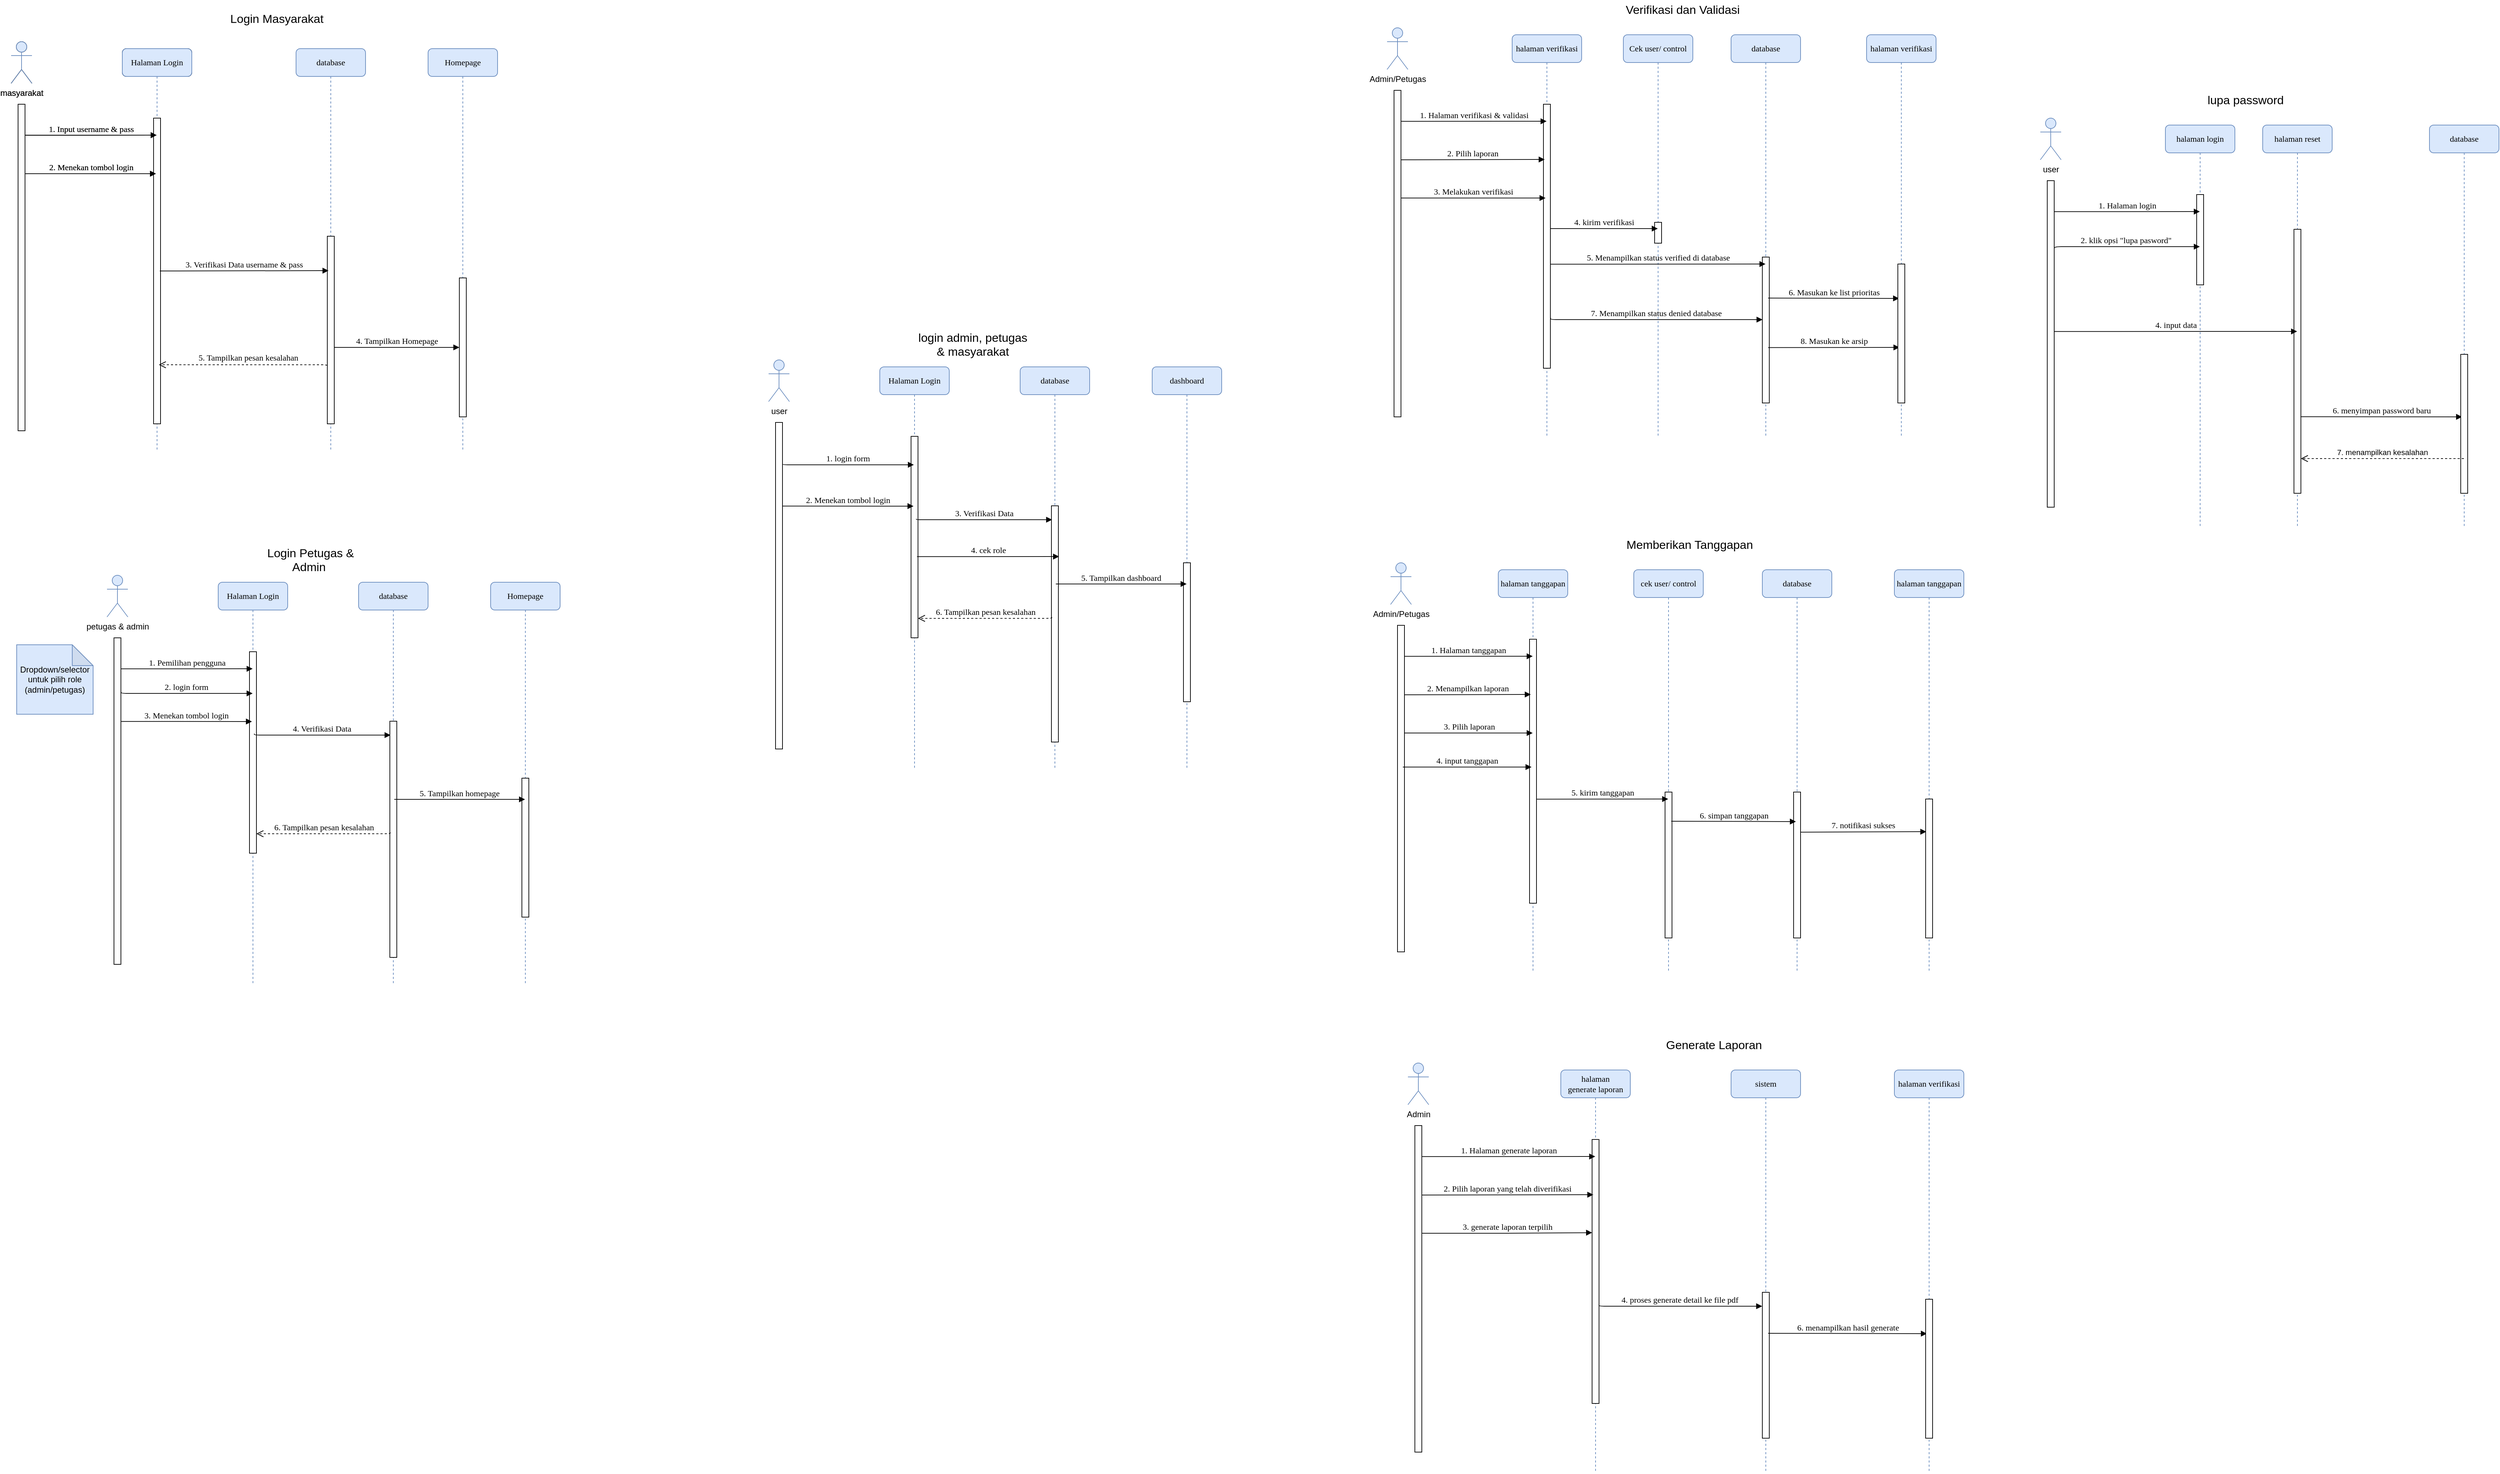 <mxfile version="26.2.14">
  <diagram name="Page-1" id="13e1069c-82ec-6db2-03f1-153e76fe0fe0">
    <mxGraphModel dx="969" dy="554" grid="1" gridSize="10" guides="1" tooltips="1" connect="1" arrows="1" fold="1" page="1" pageScale="1" pageWidth="1100" pageHeight="850" background="none" math="0" shadow="0">
      <root>
        <mxCell id="0" />
        <mxCell id="1" parent="0" />
        <mxCell id="7baba1c4bc27f4b0-8" value="Halaman Login" style="shape=umlLifeline;perimeter=lifelinePerimeter;whiteSpace=wrap;html=1;container=1;collapsible=0;recursiveResize=0;outlineConnect=0;rounded=1;shadow=0;comic=0;labelBackgroundColor=none;strokeWidth=1;fontFamily=Verdana;fontSize=12;align=center;" parent="1" vertex="1">
          <mxGeometry x="200" y="190" width="100" height="580" as="geometry" />
        </mxCell>
        <mxCell id="7baba1c4bc27f4b0-10" value="" style="html=1;points=[];perimeter=orthogonalPerimeter;rounded=0;shadow=0;comic=0;labelBackgroundColor=none;strokeWidth=1;fontFamily=Verdana;fontSize=12;align=center;" parent="7baba1c4bc27f4b0-8" vertex="1">
          <mxGeometry x="45" y="100" width="10" height="440" as="geometry" />
        </mxCell>
        <mxCell id="7baba1c4bc27f4b0-14" value="1. Input username &amp;amp; pass" style="html=1;verticalAlign=bottom;endArrow=block;labelBackgroundColor=none;fontFamily=Verdana;fontSize=12;edgeStyle=elbowEdgeStyle;elbow=vertical;exitX=1;exitY=0.095;exitDx=0;exitDy=0;exitPerimeter=0;" parent="1" source="v8SrvTkJTN9Mk07ZefnR-3" target="7baba1c4bc27f4b0-8" edge="1">
          <mxGeometry relative="1" as="geometry">
            <mxPoint x="370" y="200" as="sourcePoint" />
          </mxGeometry>
        </mxCell>
        <mxCell id="v8SrvTkJTN9Mk07ZefnR-1" value="masyarakat" style="shape=umlActor;verticalLabelPosition=bottom;verticalAlign=top;html=1;outlineConnect=0;" parent="1" vertex="1">
          <mxGeometry x="40" y="180" width="30" height="60" as="geometry" />
        </mxCell>
        <mxCell id="v8SrvTkJTN9Mk07ZefnR-3" value="" style="html=1;points=[];perimeter=orthogonalPerimeter;rounded=0;shadow=0;comic=0;labelBackgroundColor=none;strokeWidth=1;fontFamily=Verdana;fontSize=12;align=center;" parent="1" vertex="1">
          <mxGeometry x="50" y="270" width="10" height="470" as="geometry" />
        </mxCell>
        <mxCell id="v8SrvTkJTN9Mk07ZefnR-6" value="2. Menekan tombol login" style="html=1;verticalAlign=bottom;endArrow=block;labelBackgroundColor=none;fontFamily=Verdana;fontSize=12;edgeStyle=elbowEdgeStyle;elbow=vertical;exitX=1.1;exitY=0.295;exitDx=0;exitDy=0;exitPerimeter=0;" parent="1" edge="1">
          <mxGeometry relative="1" as="geometry">
            <mxPoint x="60" y="370" as="sourcePoint" />
            <mxPoint x="248.5" y="370.15" as="targetPoint" />
          </mxGeometry>
        </mxCell>
        <mxCell id="d5MMunfK_eNaK3rZYrZa-3" value="Homepage" style="shape=umlLifeline;perimeter=lifelinePerimeter;whiteSpace=wrap;html=1;container=1;collapsible=0;recursiveResize=0;outlineConnect=0;rounded=1;shadow=0;comic=0;labelBackgroundColor=none;strokeWidth=1;fontFamily=Verdana;fontSize=12;align=center;fillColor=#dae8fc;strokeColor=#6c8ebf;" parent="1" vertex="1">
          <mxGeometry x="640" y="190" width="100" height="580" as="geometry" />
        </mxCell>
        <mxCell id="d5MMunfK_eNaK3rZYrZa-4" value="" style="html=1;points=[];perimeter=orthogonalPerimeter;rounded=0;shadow=0;comic=0;labelBackgroundColor=none;strokeWidth=1;fontFamily=Verdana;fontSize=12;align=center;" parent="d5MMunfK_eNaK3rZYrZa-3" vertex="1">
          <mxGeometry x="45" y="330" width="10" height="200" as="geometry" />
        </mxCell>
        <mxCell id="d5MMunfK_eNaK3rZYrZa-5" value="Halaman Login" style="shape=umlLifeline;perimeter=lifelinePerimeter;whiteSpace=wrap;html=1;container=1;collapsible=0;recursiveResize=0;outlineConnect=0;rounded=1;shadow=0;comic=0;labelBackgroundColor=none;strokeWidth=1;fontFamily=Verdana;fontSize=12;align=center;fillColor=#dae8fc;strokeColor=#6c8ebf;" parent="1" vertex="1">
          <mxGeometry x="200" y="190" width="100" height="580" as="geometry" />
        </mxCell>
        <mxCell id="d5MMunfK_eNaK3rZYrZa-6" value="" style="html=1;points=[];perimeter=orthogonalPerimeter;rounded=0;shadow=0;comic=0;labelBackgroundColor=none;strokeWidth=1;fontFamily=Verdana;fontSize=12;align=center;" parent="d5MMunfK_eNaK3rZYrZa-5" vertex="1">
          <mxGeometry x="45" y="100" width="10" height="440" as="geometry" />
        </mxCell>
        <mxCell id="d5MMunfK_eNaK3rZYrZa-7" value="5. Tampilkan pesan kesalahan" style="html=1;verticalAlign=bottom;endArrow=open;dashed=1;endSize=8;labelBackgroundColor=none;fontFamily=Verdana;fontSize=12;edgeStyle=elbowEdgeStyle;elbow=vertical;exitX=0.2;exitY=0.707;exitDx=0;exitDy=0;exitPerimeter=0;entryX=0.762;entryY=0.806;entryDx=0;entryDy=0;entryPerimeter=0;" parent="1" source="uYK8IJv2EBCYCk4ETWAg-5" target="d5MMunfK_eNaK3rZYrZa-6" edge="1">
          <mxGeometry x="-0.032" y="-1" relative="1" as="geometry">
            <mxPoint x="280" y="645" as="targetPoint" />
            <Array as="points">
              <mxPoint x="370" y="645" />
            </Array>
            <mxPoint x="490" y="581" as="sourcePoint" />
            <mxPoint as="offset" />
          </mxGeometry>
        </mxCell>
        <mxCell id="d5MMunfK_eNaK3rZYrZa-8" value="1. Input username &amp;amp; pass" style="html=1;verticalAlign=bottom;endArrow=block;labelBackgroundColor=none;fontFamily=Verdana;fontSize=12;edgeStyle=elbowEdgeStyle;elbow=vertical;exitX=1;exitY=0.095;exitDx=0;exitDy=0;exitPerimeter=0;" parent="1" source="d5MMunfK_eNaK3rZYrZa-10" target="d5MMunfK_eNaK3rZYrZa-5" edge="1">
          <mxGeometry relative="1" as="geometry">
            <mxPoint x="370" y="200" as="sourcePoint" />
          </mxGeometry>
        </mxCell>
        <mxCell id="d5MMunfK_eNaK3rZYrZa-9" value="masyarakat" style="shape=umlActor;verticalLabelPosition=bottom;verticalAlign=top;html=1;outlineConnect=0;fillColor=#dae8fc;strokeColor=#6c8ebf;" parent="1" vertex="1">
          <mxGeometry x="40" y="180" width="30" height="60" as="geometry" />
        </mxCell>
        <mxCell id="d5MMunfK_eNaK3rZYrZa-10" value="" style="html=1;points=[];perimeter=orthogonalPerimeter;rounded=0;shadow=0;comic=0;labelBackgroundColor=none;strokeWidth=1;fontFamily=Verdana;fontSize=12;align=center;" parent="1" vertex="1">
          <mxGeometry x="50" y="270" width="10" height="470" as="geometry" />
        </mxCell>
        <mxCell id="d5MMunfK_eNaK3rZYrZa-11" value="2. Menekan tombol login" style="html=1;verticalAlign=bottom;endArrow=block;labelBackgroundColor=none;fontFamily=Verdana;fontSize=12;edgeStyle=elbowEdgeStyle;elbow=vertical;exitX=1.1;exitY=0.295;exitDx=0;exitDy=0;exitPerimeter=0;" parent="1" edge="1">
          <mxGeometry relative="1" as="geometry">
            <mxPoint x="60" y="370" as="sourcePoint" />
            <mxPoint x="248.5" y="370.15" as="targetPoint" />
          </mxGeometry>
        </mxCell>
        <mxCell id="d5MMunfK_eNaK3rZYrZa-13" value="4. Tampilkan Homepage" style="html=1;verticalAlign=bottom;endArrow=block;labelBackgroundColor=none;fontFamily=Verdana;fontSize=12;edgeStyle=elbowEdgeStyle;elbow=vertical;" parent="1" source="uYK8IJv2EBCYCk4ETWAg-5" target="d5MMunfK_eNaK3rZYrZa-4" edge="1">
          <mxGeometry relative="1" as="geometry">
            <mxPoint x="510" y="530" as="sourcePoint" />
            <mxPoint x="729.5" y="530" as="targetPoint" />
            <Array as="points" />
          </mxGeometry>
        </mxCell>
        <mxCell id="d5MMunfK_eNaK3rZYrZa-16" value="Homepage" style="shape=umlLifeline;perimeter=lifelinePerimeter;whiteSpace=wrap;html=1;container=1;collapsible=0;recursiveResize=0;outlineConnect=0;rounded=1;shadow=0;comic=0;labelBackgroundColor=none;strokeWidth=1;fontFamily=Verdana;fontSize=12;align=center;fillColor=#dae8fc;strokeColor=#6c8ebf;" parent="1" vertex="1">
          <mxGeometry x="730" y="958" width="100" height="580" as="geometry" />
        </mxCell>
        <mxCell id="d5MMunfK_eNaK3rZYrZa-17" value="" style="html=1;points=[];perimeter=orthogonalPerimeter;rounded=0;shadow=0;comic=0;labelBackgroundColor=none;strokeWidth=1;fontFamily=Verdana;fontSize=12;align=center;" parent="d5MMunfK_eNaK3rZYrZa-16" vertex="1">
          <mxGeometry x="45" y="282" width="10" height="200" as="geometry" />
        </mxCell>
        <mxCell id="d5MMunfK_eNaK3rZYrZa-18" value="Halaman Login" style="shape=umlLifeline;perimeter=lifelinePerimeter;whiteSpace=wrap;html=1;container=1;collapsible=0;recursiveResize=0;outlineConnect=0;rounded=1;shadow=0;comic=0;labelBackgroundColor=none;strokeWidth=1;fontFamily=Verdana;fontSize=12;align=center;fillColor=#dae8fc;strokeColor=#6c8ebf;" parent="1" vertex="1">
          <mxGeometry x="338" y="958" width="100" height="580" as="geometry" />
        </mxCell>
        <mxCell id="d5MMunfK_eNaK3rZYrZa-19" value="" style="html=1;points=[];perimeter=orthogonalPerimeter;rounded=0;shadow=0;comic=0;labelBackgroundColor=none;strokeWidth=1;fontFamily=Verdana;fontSize=12;align=center;" parent="d5MMunfK_eNaK3rZYrZa-18" vertex="1">
          <mxGeometry x="45" y="100" width="10" height="290" as="geometry" />
        </mxCell>
        <mxCell id="d5MMunfK_eNaK3rZYrZa-21" value="1. Pemilihan pengguna" style="html=1;verticalAlign=bottom;endArrow=block;labelBackgroundColor=none;fontFamily=Verdana;fontSize=12;edgeStyle=elbowEdgeStyle;elbow=vertical;exitX=1;exitY=0.095;exitDx=0;exitDy=0;exitPerimeter=0;" parent="1" source="d5MMunfK_eNaK3rZYrZa-23" target="d5MMunfK_eNaK3rZYrZa-18" edge="1">
          <mxGeometry relative="1" as="geometry">
            <mxPoint x="508" y="968" as="sourcePoint" />
          </mxGeometry>
        </mxCell>
        <mxCell id="d5MMunfK_eNaK3rZYrZa-22" value="petugas &amp;amp; admin" style="shape=umlActor;verticalLabelPosition=bottom;verticalAlign=top;html=1;outlineConnect=0;fillColor=#dae8fc;strokeColor=#6c8ebf;" parent="1" vertex="1">
          <mxGeometry x="178" y="948" width="30" height="60" as="geometry" />
        </mxCell>
        <mxCell id="d5MMunfK_eNaK3rZYrZa-23" value="" style="html=1;points=[];perimeter=orthogonalPerimeter;rounded=0;shadow=0;comic=0;labelBackgroundColor=none;strokeWidth=1;fontFamily=Verdana;fontSize=12;align=center;" parent="1" vertex="1">
          <mxGeometry x="188" y="1038" width="10" height="470" as="geometry" />
        </mxCell>
        <mxCell id="d5MMunfK_eNaK3rZYrZa-24" value="3. Menekan tombol login" style="html=1;verticalAlign=bottom;endArrow=block;labelBackgroundColor=none;fontFamily=Verdana;fontSize=12;edgeStyle=elbowEdgeStyle;elbow=vertical;exitX=1.1;exitY=0.295;exitDx=0;exitDy=0;exitPerimeter=0;" parent="1" edge="1">
          <mxGeometry relative="1" as="geometry">
            <mxPoint x="198" y="1158.36" as="sourcePoint" />
            <mxPoint x="386.5" y="1158.51" as="targetPoint" />
          </mxGeometry>
        </mxCell>
        <mxCell id="d5MMunfK_eNaK3rZYrZa-25" value="4. Verifikasi Data" style="html=1;verticalAlign=bottom;endArrow=block;labelBackgroundColor=none;fontFamily=Verdana;fontSize=12;edgeStyle=elbowEdgeStyle;elbow=vertical;exitX=0.7;exitY=0.407;exitDx=0;exitDy=0;exitPerimeter=0;entryX=0.46;entryY=0.379;entryDx=0;entryDy=0;entryPerimeter=0;" parent="1" source="d5MMunfK_eNaK3rZYrZa-19" target="uYK8IJv2EBCYCk4ETWAg-1" edge="1">
          <mxGeometry relative="1" as="geometry">
            <mxPoint x="408" y="1178" as="sourcePoint" />
            <mxPoint x="790" y="1178" as="targetPoint" />
            <Array as="points">
              <mxPoint x="388" y="1178" />
            </Array>
          </mxGeometry>
        </mxCell>
        <mxCell id="d5MMunfK_eNaK3rZYrZa-42" value="&lt;span style=&quot;font-size: 17px;&quot;&gt;Login Masyarakat&lt;/span&gt;" style="text;html=1;align=center;verticalAlign=middle;resizable=0;points=[];autosize=1;strokeColor=none;fillColor=none;" parent="1" vertex="1">
          <mxGeometry x="342" y="133" width="160" height="30" as="geometry" />
        </mxCell>
        <mxCell id="d5MMunfK_eNaK3rZYrZa-43" value="&lt;div style=&quot;&quot;&gt;&lt;span style=&quot;background-color: transparent; color: light-dark(rgb(0, 0, 0), rgb(255, 255, 255)); font-size: 17px; text-wrap-mode: nowrap;&quot;&gt;Login Petugas &amp;amp; Admin&amp;nbsp;&lt;/span&gt;&lt;/div&gt;" style="text;whiteSpace=wrap;html=1;align=center;" parent="1" vertex="1">
          <mxGeometry x="386" y="900" width="170" height="40" as="geometry" />
        </mxCell>
        <mxCell id="uYK8IJv2EBCYCk4ETWAg-1" value="database" style="shape=umlLifeline;perimeter=lifelinePerimeter;whiteSpace=wrap;html=1;container=1;collapsible=0;recursiveResize=0;outlineConnect=0;rounded=1;shadow=0;comic=0;labelBackgroundColor=none;strokeWidth=1;fontFamily=Verdana;fontSize=12;align=center;fillColor=#dae8fc;strokeColor=#6c8ebf;" parent="1" vertex="1">
          <mxGeometry x="540" y="958" width="100" height="580" as="geometry" />
        </mxCell>
        <mxCell id="uYK8IJv2EBCYCk4ETWAg-2" value="" style="html=1;points=[];perimeter=orthogonalPerimeter;rounded=0;shadow=0;comic=0;labelBackgroundColor=none;strokeWidth=1;fontFamily=Verdana;fontSize=12;align=center;" parent="uYK8IJv2EBCYCk4ETWAg-1" vertex="1">
          <mxGeometry x="45" y="200" width="10" height="340" as="geometry" />
        </mxCell>
        <mxCell id="uYK8IJv2EBCYCk4ETWAg-4" value="database" style="shape=umlLifeline;perimeter=lifelinePerimeter;whiteSpace=wrap;html=1;container=1;collapsible=0;recursiveResize=0;outlineConnect=0;rounded=1;shadow=0;comic=0;labelBackgroundColor=none;strokeWidth=1;fontFamily=Verdana;fontSize=12;align=center;fillColor=#dae8fc;strokeColor=#6c8ebf;" parent="1" vertex="1">
          <mxGeometry x="450" y="190" width="100" height="580" as="geometry" />
        </mxCell>
        <mxCell id="uYK8IJv2EBCYCk4ETWAg-5" value="" style="html=1;points=[];perimeter=orthogonalPerimeter;rounded=0;shadow=0;comic=0;labelBackgroundColor=none;strokeWidth=1;fontFamily=Verdana;fontSize=12;align=center;" parent="uYK8IJv2EBCYCk4ETWAg-4" vertex="1">
          <mxGeometry x="45" y="270" width="10" height="270" as="geometry" />
        </mxCell>
        <mxCell id="uYK8IJv2EBCYCk4ETWAg-31" value="Dropdown/selector&lt;div&gt;untuk pilih role (admin/petugas)&lt;/div&gt;" style="shape=note;whiteSpace=wrap;html=1;backgroundOutline=1;darkOpacity=0.05;fillColor=#dae8fc;strokeColor=#6c8ebf;" parent="1" vertex="1">
          <mxGeometry x="48" y="1048" width="110" height="100" as="geometry" />
        </mxCell>
        <mxCell id="uYK8IJv2EBCYCk4ETWAg-32" value="2. login form" style="html=1;verticalAlign=bottom;endArrow=block;labelBackgroundColor=none;fontFamily=Verdana;fontSize=12;edgeStyle=elbowEdgeStyle;elbow=vertical;exitX=1.045;exitY=0.166;exitDx=0;exitDy=0;exitPerimeter=0;" parent="1" source="d5MMunfK_eNaK3rZYrZa-23" target="d5MMunfK_eNaK3rZYrZa-18" edge="1">
          <mxGeometry relative="1" as="geometry">
            <mxPoint x="228" y="1118" as="sourcePoint" />
            <mxPoint x="348" y="1119" as="targetPoint" />
            <Array as="points">
              <mxPoint x="228" y="1118" />
            </Array>
          </mxGeometry>
        </mxCell>
        <mxCell id="d5MMunfK_eNaK3rZYrZa-20" value="6. Tampilkan pesan kesalahan" style="html=1;verticalAlign=bottom;endArrow=open;dashed=1;endSize=8;labelBackgroundColor=none;fontFamily=Verdana;fontSize=12;edgeStyle=elbowEdgeStyle;elbow=vertical;exitX=0.048;exitY=0.471;exitDx=0;exitDy=0;exitPerimeter=0;" parent="1" source="uYK8IJv2EBCYCk4ETWAg-2" target="d5MMunfK_eNaK3rZYrZa-19" edge="1">
          <mxGeometry relative="1" as="geometry">
            <mxPoint x="410" y="1314" as="targetPoint" />
            <Array as="points">
              <mxPoint x="590" y="1320" />
            </Array>
            <mxPoint x="580" y="1310" as="sourcePoint" />
          </mxGeometry>
        </mxCell>
        <mxCell id="v8SrvTkJTN9Mk07ZefnR-7" value="3. Verifikasi Data username &amp;amp; pass" style="html=1;verticalAlign=bottom;endArrow=block;labelBackgroundColor=none;fontFamily=Verdana;fontSize=12;edgeStyle=elbowEdgeStyle;elbow=vertical;exitX=0.9;exitY=0.5;exitDx=0;exitDy=0;exitPerimeter=0;entryX=0.17;entryY=0.183;entryDx=0;entryDy=0;entryPerimeter=0;" parent="1" source="d5MMunfK_eNaK3rZYrZa-6" target="uYK8IJv2EBCYCk4ETWAg-5" edge="1">
          <mxGeometry relative="1" as="geometry">
            <mxPoint x="280" y="512" as="sourcePoint" />
            <mxPoint x="543" y="510" as="targetPoint" />
          </mxGeometry>
        </mxCell>
        <mxCell id="d5MMunfK_eNaK3rZYrZa-26" value="5. Tampilkan homepage" style="html=1;verticalAlign=bottom;endArrow=block;labelBackgroundColor=none;fontFamily=Verdana;fontSize=12;edgeStyle=elbowEdgeStyle;elbow=vertical;exitX=0.633;exitY=0.331;exitDx=0;exitDy=0;exitPerimeter=0;" parent="1" source="uYK8IJv2EBCYCk4ETWAg-2" target="d5MMunfK_eNaK3rZYrZa-16" edge="1">
          <mxGeometry relative="1" as="geometry">
            <mxPoint x="684" y="1278" as="sourcePoint" />
            <mxPoint x="990.23" y="1274.95" as="targetPoint" />
            <Array as="points" />
          </mxGeometry>
        </mxCell>
        <mxCell id="YEXKnEMWREzMl93QBtFq-1" value="dashboard" style="shape=umlLifeline;perimeter=lifelinePerimeter;whiteSpace=wrap;html=1;container=1;collapsible=0;recursiveResize=0;outlineConnect=0;rounded=1;shadow=0;comic=0;labelBackgroundColor=none;strokeWidth=1;fontFamily=Verdana;fontSize=12;align=center;fillColor=#dae8fc;strokeColor=#6c8ebf;" parent="1" vertex="1">
          <mxGeometry x="1682" y="648" width="100" height="580" as="geometry" />
        </mxCell>
        <mxCell id="YEXKnEMWREzMl93QBtFq-2" value="" style="html=1;points=[];perimeter=orthogonalPerimeter;rounded=0;shadow=0;comic=0;labelBackgroundColor=none;strokeWidth=1;fontFamily=Verdana;fontSize=12;align=center;" parent="YEXKnEMWREzMl93QBtFq-1" vertex="1">
          <mxGeometry x="45" y="282" width="10" height="200" as="geometry" />
        </mxCell>
        <mxCell id="YEXKnEMWREzMl93QBtFq-3" value="Halaman Login" style="shape=umlLifeline;perimeter=lifelinePerimeter;whiteSpace=wrap;html=1;container=1;collapsible=0;recursiveResize=0;outlineConnect=0;rounded=1;shadow=0;comic=0;labelBackgroundColor=none;strokeWidth=1;fontFamily=Verdana;fontSize=12;align=center;fillColor=#dae8fc;strokeColor=#6c8ebf;" parent="1" vertex="1">
          <mxGeometry x="1290" y="648" width="100" height="580" as="geometry" />
        </mxCell>
        <mxCell id="YEXKnEMWREzMl93QBtFq-4" value="" style="html=1;points=[];perimeter=orthogonalPerimeter;rounded=0;shadow=0;comic=0;labelBackgroundColor=none;strokeWidth=1;fontFamily=Verdana;fontSize=12;align=center;" parent="YEXKnEMWREzMl93QBtFq-3" vertex="1">
          <mxGeometry x="45" y="100" width="10" height="290" as="geometry" />
        </mxCell>
        <mxCell id="YEXKnEMWREzMl93QBtFq-6" value="user" style="shape=umlActor;verticalLabelPosition=bottom;verticalAlign=top;html=1;outlineConnect=0;fillColor=#dae8fc;strokeColor=#6c8ebf;" parent="1" vertex="1">
          <mxGeometry x="1130" y="638" width="30" height="60" as="geometry" />
        </mxCell>
        <mxCell id="YEXKnEMWREzMl93QBtFq-7" value="" style="html=1;points=[];perimeter=orthogonalPerimeter;rounded=0;shadow=0;comic=0;labelBackgroundColor=none;strokeWidth=1;fontFamily=Verdana;fontSize=12;align=center;" parent="1" vertex="1">
          <mxGeometry x="1140" y="728" width="10" height="470" as="geometry" />
        </mxCell>
        <mxCell id="YEXKnEMWREzMl93QBtFq-8" value="2. Menekan tombol login" style="html=1;verticalAlign=bottom;endArrow=block;labelBackgroundColor=none;fontFamily=Verdana;fontSize=12;edgeStyle=elbowEdgeStyle;elbow=vertical;exitX=1.1;exitY=0.295;exitDx=0;exitDy=0;exitPerimeter=0;" parent="1" edge="1">
          <mxGeometry relative="1" as="geometry">
            <mxPoint x="1150" y="848.36" as="sourcePoint" />
            <mxPoint x="1338.5" y="848.51" as="targetPoint" />
          </mxGeometry>
        </mxCell>
        <mxCell id="YEXKnEMWREzMl93QBtFq-9" value="3. Verifikasi Data" style="html=1;verticalAlign=bottom;endArrow=block;labelBackgroundColor=none;fontFamily=Verdana;fontSize=12;edgeStyle=elbowEdgeStyle;elbow=vertical;entryX=0.46;entryY=0.379;entryDx=0;entryDy=0;entryPerimeter=0;exitX=0.758;exitY=0.41;exitDx=0;exitDy=0;exitPerimeter=0;" parent="1" source="YEXKnEMWREzMl93QBtFq-4" target="YEXKnEMWREzMl93QBtFq-11" edge="1">
          <mxGeometry relative="1" as="geometry">
            <mxPoint x="1350" y="866" as="sourcePoint" />
            <mxPoint x="1742" y="868" as="targetPoint" />
            <Array as="points">
              <mxPoint x="1340" y="868" />
            </Array>
          </mxGeometry>
        </mxCell>
        <mxCell id="YEXKnEMWREzMl93QBtFq-10" value="&lt;div style=&quot;&quot;&gt;&lt;span style=&quot;font-size: 17px; text-wrap-mode: nowrap;&quot;&gt;login admin, petugas &amp;amp; masyarakat&lt;/span&gt;&lt;/div&gt;" style="text;whiteSpace=wrap;html=1;align=center;" parent="1" vertex="1">
          <mxGeometry x="1338" y="590" width="172" height="40" as="geometry" />
        </mxCell>
        <mxCell id="YEXKnEMWREzMl93QBtFq-11" value="database" style="shape=umlLifeline;perimeter=lifelinePerimeter;whiteSpace=wrap;html=1;container=1;collapsible=0;recursiveResize=0;outlineConnect=0;rounded=1;shadow=0;comic=0;labelBackgroundColor=none;strokeWidth=1;fontFamily=Verdana;fontSize=12;align=center;fillColor=#dae8fc;strokeColor=#6c8ebf;" parent="1" vertex="1">
          <mxGeometry x="1492" y="648" width="100" height="580" as="geometry" />
        </mxCell>
        <mxCell id="YEXKnEMWREzMl93QBtFq-12" value="" style="html=1;points=[];perimeter=orthogonalPerimeter;rounded=0;shadow=0;comic=0;labelBackgroundColor=none;strokeWidth=1;fontFamily=Verdana;fontSize=12;align=center;" parent="YEXKnEMWREzMl93QBtFq-11" vertex="1">
          <mxGeometry x="45" y="200" width="10" height="340" as="geometry" />
        </mxCell>
        <mxCell id="YEXKnEMWREzMl93QBtFq-14" value="1. login form" style="html=1;verticalAlign=bottom;endArrow=block;labelBackgroundColor=none;fontFamily=Verdana;fontSize=12;edgeStyle=elbowEdgeStyle;elbow=vertical;exitX=1.045;exitY=0.166;exitDx=0;exitDy=0;exitPerimeter=0;" parent="1" edge="1">
          <mxGeometry relative="1" as="geometry">
            <mxPoint x="1150" y="787.01" as="sourcePoint" />
            <mxPoint x="1339.05" y="788.99" as="targetPoint" />
            <Array as="points">
              <mxPoint x="1179.55" y="788.99" />
            </Array>
          </mxGeometry>
        </mxCell>
        <mxCell id="YEXKnEMWREzMl93QBtFq-15" value="6. Tampilkan pesan kesalahan" style="html=1;verticalAlign=bottom;endArrow=open;dashed=1;endSize=8;labelBackgroundColor=none;fontFamily=Verdana;fontSize=12;edgeStyle=elbowEdgeStyle;elbow=vertical;exitX=0.048;exitY=0.471;exitDx=0;exitDy=0;exitPerimeter=0;" parent="1" source="YEXKnEMWREzMl93QBtFq-12" target="YEXKnEMWREzMl93QBtFq-4" edge="1">
          <mxGeometry relative="1" as="geometry">
            <mxPoint x="1362" y="1004" as="targetPoint" />
            <Array as="points">
              <mxPoint x="1542" y="1010" />
            </Array>
            <mxPoint x="1532" y="1000" as="sourcePoint" />
          </mxGeometry>
        </mxCell>
        <mxCell id="YEXKnEMWREzMl93QBtFq-16" value="5. Tampilkan dashboard" style="html=1;verticalAlign=bottom;endArrow=block;labelBackgroundColor=none;fontFamily=Verdana;fontSize=12;edgeStyle=elbowEdgeStyle;elbow=vertical;exitX=0.633;exitY=0.331;exitDx=0;exitDy=0;exitPerimeter=0;" parent="1" source="YEXKnEMWREzMl93QBtFq-12" target="YEXKnEMWREzMl93QBtFq-1" edge="1">
          <mxGeometry relative="1" as="geometry">
            <mxPoint x="1636" y="968" as="sourcePoint" />
            <mxPoint x="1942.23" y="964.95" as="targetPoint" />
            <Array as="points" />
          </mxGeometry>
        </mxCell>
        <mxCell id="YEXKnEMWREzMl93QBtFq-17" value="4. cek role" style="html=1;verticalAlign=bottom;endArrow=block;labelBackgroundColor=none;fontFamily=Verdana;fontSize=12;edgeStyle=elbowEdgeStyle;elbow=vertical;exitX=0.863;exitY=0.597;exitDx=0;exitDy=0;exitPerimeter=0;entryX=0.46;entryY=0.379;entryDx=0;entryDy=0;entryPerimeter=0;" parent="1" source="YEXKnEMWREzMl93QBtFq-4" edge="1">
          <mxGeometry relative="1" as="geometry">
            <mxPoint x="1352" y="919" as="sourcePoint" />
            <mxPoint x="1548" y="921" as="targetPoint" />
            <Array as="points">
              <mxPoint x="1350" y="921" />
            </Array>
          </mxGeometry>
        </mxCell>
        <mxCell id="YEXKnEMWREzMl93QBtFq-124" value="Cek user/ control" style="shape=umlLifeline;perimeter=lifelinePerimeter;whiteSpace=wrap;html=1;container=1;collapsible=0;recursiveResize=0;outlineConnect=0;rounded=1;shadow=0;comic=0;labelBackgroundColor=none;strokeWidth=1;fontFamily=Verdana;fontSize=12;align=center;fillColor=#dae8fc;strokeColor=#6c8ebf;" parent="1" vertex="1">
          <mxGeometry x="2360" y="170" width="100" height="580" as="geometry" />
        </mxCell>
        <mxCell id="YEXKnEMWREzMl93QBtFq-125" value="" style="html=1;points=[];perimeter=orthogonalPerimeter;rounded=0;shadow=0;comic=0;labelBackgroundColor=none;strokeWidth=1;fontFamily=Verdana;fontSize=12;align=center;" parent="YEXKnEMWREzMl93QBtFq-124" vertex="1">
          <mxGeometry x="45" y="270" width="10" height="30" as="geometry" />
        </mxCell>
        <mxCell id="YEXKnEMWREzMl93QBtFq-126" value="database" style="shape=umlLifeline;perimeter=lifelinePerimeter;whiteSpace=wrap;html=1;container=1;collapsible=0;recursiveResize=0;outlineConnect=0;rounded=1;shadow=0;comic=0;labelBackgroundColor=none;strokeWidth=1;fontFamily=Verdana;fontSize=12;align=center;fillColor=#dae8fc;strokeColor=#6c8ebf;" parent="1" vertex="1">
          <mxGeometry x="2515" y="170" width="100" height="580" as="geometry" />
        </mxCell>
        <mxCell id="YEXKnEMWREzMl93QBtFq-127" value="" style="html=1;points=[];perimeter=orthogonalPerimeter;rounded=0;shadow=0;comic=0;labelBackgroundColor=none;strokeWidth=1;fontFamily=Verdana;fontSize=12;align=center;" parent="YEXKnEMWREzMl93QBtFq-126" vertex="1">
          <mxGeometry x="45" y="320" width="10" height="210" as="geometry" />
        </mxCell>
        <mxCell id="YEXKnEMWREzMl93QBtFq-128" value="halaman verifikasi" style="shape=umlLifeline;perimeter=lifelinePerimeter;whiteSpace=wrap;html=1;container=1;collapsible=0;recursiveResize=0;outlineConnect=0;rounded=1;shadow=0;comic=0;labelBackgroundColor=none;strokeWidth=1;fontFamily=Verdana;fontSize=12;align=center;fillColor=#dae8fc;strokeColor=#6c8ebf;" parent="1" vertex="1">
          <mxGeometry x="2200" y="170" width="100" height="580" as="geometry" />
        </mxCell>
        <mxCell id="YEXKnEMWREzMl93QBtFq-129" value="" style="html=1;points=[];perimeter=orthogonalPerimeter;rounded=0;shadow=0;comic=0;labelBackgroundColor=none;strokeWidth=1;fontFamily=Verdana;fontSize=12;align=center;" parent="YEXKnEMWREzMl93QBtFq-128" vertex="1">
          <mxGeometry x="45" y="100" width="10" height="380" as="geometry" />
        </mxCell>
        <mxCell id="YEXKnEMWREzMl93QBtFq-130" value="1. Halaman verifikasi &amp;amp; validasi" style="html=1;verticalAlign=bottom;endArrow=block;labelBackgroundColor=none;fontFamily=Verdana;fontSize=12;edgeStyle=elbowEdgeStyle;elbow=vertical;exitX=1;exitY=0.095;exitDx=0;exitDy=0;exitPerimeter=0;" parent="1" source="YEXKnEMWREzMl93QBtFq-132" target="YEXKnEMWREzMl93QBtFq-128" edge="1">
          <mxGeometry relative="1" as="geometry">
            <mxPoint x="2350" y="180" as="sourcePoint" />
          </mxGeometry>
        </mxCell>
        <mxCell id="YEXKnEMWREzMl93QBtFq-131" value="Admin/Petugas" style="shape=umlActor;verticalLabelPosition=bottom;verticalAlign=top;html=1;outlineConnect=0;fillColor=#dae8fc;strokeColor=#6c8ebf;" parent="1" vertex="1">
          <mxGeometry x="2020" y="160" width="30" height="60" as="geometry" />
        </mxCell>
        <mxCell id="YEXKnEMWREzMl93QBtFq-132" value="" style="html=1;points=[];perimeter=orthogonalPerimeter;rounded=0;shadow=0;comic=0;labelBackgroundColor=none;strokeWidth=1;fontFamily=Verdana;fontSize=12;align=center;" parent="1" vertex="1">
          <mxGeometry x="2030" y="250" width="10" height="470" as="geometry" />
        </mxCell>
        <mxCell id="YEXKnEMWREzMl93QBtFq-133" value="2. Pilih laporan" style="html=1;verticalAlign=bottom;endArrow=block;labelBackgroundColor=none;fontFamily=Verdana;fontSize=12;edgeStyle=elbowEdgeStyle;elbow=vertical;exitX=1.1;exitY=0.295;exitDx=0;exitDy=0;exitPerimeter=0;entryX=0.178;entryY=0.209;entryDx=0;entryDy=0;entryPerimeter=0;" parent="1" target="YEXKnEMWREzMl93QBtFq-129" edge="1">
          <mxGeometry relative="1" as="geometry">
            <mxPoint x="2040" y="350" as="sourcePoint" />
            <mxPoint x="2228.5" y="350.15" as="targetPoint" />
          </mxGeometry>
        </mxCell>
        <mxCell id="YEXKnEMWREzMl93QBtFq-134" value="5. Menampilkan status verified di database" style="html=1;verticalAlign=bottom;endArrow=block;labelBackgroundColor=none;fontFamily=Verdana;fontSize=12;edgeStyle=elbowEdgeStyle;elbow=vertical;exitX=1;exitY=0.606;exitDx=0;exitDy=0;exitPerimeter=0;" parent="1" source="YEXKnEMWREzMl93QBtFq-129" target="YEXKnEMWREzMl93QBtFq-126" edge="1">
          <mxGeometry relative="1" as="geometry">
            <mxPoint x="2560" y="501" as="sourcePoint" />
            <mxPoint x="2549.5" y="499.998" as="targetPoint" />
            <Array as="points">
              <mxPoint x="2280" y="500" />
            </Array>
          </mxGeometry>
        </mxCell>
        <mxCell id="YEXKnEMWREzMl93QBtFq-135" value="&lt;span style=&quot;font-size: 17px;&quot;&gt;Verifikasi dan Validasi&lt;/span&gt;" style="text;html=1;align=center;verticalAlign=middle;resizable=0;points=[];autosize=1;strokeColor=none;fillColor=none;" parent="1" vertex="1">
          <mxGeometry x="2350" y="120" width="190" height="30" as="geometry" />
        </mxCell>
        <mxCell id="YEXKnEMWREzMl93QBtFq-136" value="3. Melakukan verifikasi&lt;span style=&quot;color: rgba(0, 0, 0, 0); font-family: monospace; font-size: 0px; text-align: start;&quot;&gt;%3CmxGraphModel%3E%3Croot%3E%3CmxCell%20id%3D%220%22%2F%3E%3CmxCell%20id%3D%221%22%20parent%3D%220%22%2F%3E%3CmxCell%20id%3D%222%22%20value%3D%225.%20Menampilkan%20status%20verified%20di%20database%22%20style%3D%22html%3D1%3BverticalAlign%3Dbottom%3BendArrow%3Dblock%3BlabelBackgroundColor%3Dnone%3BfontFamily%3DVerdana%3BfontSize%3D12%3BedgeStyle%3DelbowEdgeStyle%3Belbow%3Dvertical%3BexitX%3D0.805%3BexitY%3D0.496%3BexitDx%3D0%3BexitDy%3D0%3BexitPerimeter%3D0%3B%22%20edge%3D%221%22%20parent%3D%221%22%3E%3CmxGeometry%20relative%3D%221%22%20as%3D%22geometry%22%3E%3CmxPoint%20x%3D%22283.05%22%20y%3D%22509.96%22%20as%3D%22sourcePoint%22%2F%3E%3CmxPoint%20x%3D%22569.5%22%20y%3D%22509.628%22%20as%3D%22targetPoint%22%2F%3E%3CArray%20as%3D%22points%22%2F%3E%3C%2FmxGeometry%3E%3C%2FmxCell%3E%3C%2Froot%3E%3C%2FmxGraphModel%3E&lt;/span&gt;" style="html=1;verticalAlign=bottom;endArrow=block;labelBackgroundColor=none;fontFamily=Verdana;fontSize=12;edgeStyle=elbowEdgeStyle;elbow=vertical;exitX=1.033;exitY=0.423;exitDx=0;exitDy=0;exitPerimeter=0;entryX=0.3;entryY=0.355;entryDx=0;entryDy=0;entryPerimeter=0;" parent="1" target="YEXKnEMWREzMl93QBtFq-129" edge="1">
          <mxGeometry relative="1" as="geometry">
            <mxPoint x="2040" y="405.0" as="sourcePoint" />
            <mxPoint x="2220" y="405" as="targetPoint" />
            <Array as="points" />
          </mxGeometry>
        </mxCell>
        <mxCell id="YEXKnEMWREzMl93QBtFq-137" value="8. Masukan ke arsip" style="html=1;verticalAlign=bottom;endArrow=block;labelBackgroundColor=none;fontFamily=Verdana;fontSize=12;edgeStyle=elbowEdgeStyle;elbow=vertical;exitX=0.844;exitY=0.62;exitDx=0;exitDy=0;exitPerimeter=0;entryX=0.233;entryY=0.598;entryDx=0;entryDy=0;entryPerimeter=0;" parent="1" source="YEXKnEMWREzMl93QBtFq-127" target="YEXKnEMWREzMl93QBtFq-143" edge="1">
          <mxGeometry relative="1" as="geometry">
            <mxPoint x="2860" y="620.02" as="sourcePoint" />
            <mxPoint x="3142.63" y="620" as="targetPoint" />
            <Array as="points" />
          </mxGeometry>
        </mxCell>
        <mxCell id="YEXKnEMWREzMl93QBtFq-138" value="&lt;br&gt;&lt;div&gt;&lt;br&gt;&lt;/div&gt;" style="edgeLabel;html=1;align=center;verticalAlign=middle;resizable=0;points=[];" parent="YEXKnEMWREzMl93QBtFq-137" vertex="1" connectable="0">
          <mxGeometry x="-0.559" y="1" relative="1" as="geometry">
            <mxPoint as="offset" />
          </mxGeometry>
        </mxCell>
        <mxCell id="YEXKnEMWREzMl93QBtFq-139" value="&lt;br&gt;&lt;div&gt;&lt;br&gt;&lt;/div&gt;" style="edgeLabel;html=1;align=center;verticalAlign=middle;resizable=0;points=[];" parent="YEXKnEMWREzMl93QBtFq-137" vertex="1" connectable="0">
          <mxGeometry x="-0.347" relative="1" as="geometry">
            <mxPoint as="offset" />
          </mxGeometry>
        </mxCell>
        <mxCell id="YEXKnEMWREzMl93QBtFq-140" value="6. Masukan ke list prioritas" style="html=1;verticalAlign=bottom;endArrow=block;labelBackgroundColor=none;fontFamily=Verdana;fontSize=12;edgeStyle=elbowEdgeStyle;elbow=vertical;exitX=0.841;exitY=0.281;exitDx=0;exitDy=0;exitPerimeter=0;entryX=0.178;entryY=0.251;entryDx=0;entryDy=0;entryPerimeter=0;" parent="1" source="YEXKnEMWREzMl93QBtFq-127" target="YEXKnEMWREzMl93QBtFq-143" edge="1">
          <mxGeometry relative="1" as="geometry">
            <mxPoint x="2860" y="550" as="sourcePoint" />
            <mxPoint x="3140" y="550" as="targetPoint" />
            <Array as="points" />
          </mxGeometry>
        </mxCell>
        <mxCell id="YEXKnEMWREzMl93QBtFq-141" value="4. kirim verifikasi" style="html=1;verticalAlign=bottom;endArrow=block;labelBackgroundColor=none;fontFamily=Verdana;fontSize=12;edgeStyle=elbowEdgeStyle;elbow=vertical;exitX=0.95;exitY=0.471;exitDx=0;exitDy=0;exitPerimeter=0;" parent="1" source="YEXKnEMWREzMl93QBtFq-129" target="YEXKnEMWREzMl93QBtFq-124" edge="1">
          <mxGeometry relative="1" as="geometry">
            <mxPoint x="2050" y="415.0" as="sourcePoint" />
            <mxPoint x="2265.84" y="415.17" as="targetPoint" />
          </mxGeometry>
        </mxCell>
        <mxCell id="YEXKnEMWREzMl93QBtFq-142" value="halaman verifikasi" style="shape=umlLifeline;perimeter=lifelinePerimeter;whiteSpace=wrap;html=1;container=1;collapsible=0;recursiveResize=0;outlineConnect=0;rounded=1;shadow=0;comic=0;labelBackgroundColor=none;strokeWidth=1;fontFamily=Verdana;fontSize=12;align=center;fillColor=#dae8fc;strokeColor=#6c8ebf;" parent="1" vertex="1">
          <mxGeometry x="2710" y="170" width="100" height="580" as="geometry" />
        </mxCell>
        <mxCell id="YEXKnEMWREzMl93QBtFq-143" value="" style="html=1;points=[];perimeter=orthogonalPerimeter;rounded=0;shadow=0;comic=0;labelBackgroundColor=none;strokeWidth=1;fontFamily=Verdana;fontSize=12;align=center;" parent="YEXKnEMWREzMl93QBtFq-142" vertex="1">
          <mxGeometry x="45" y="330" width="10" height="200" as="geometry" />
        </mxCell>
        <mxCell id="YEXKnEMWREzMl93QBtFq-144" value="7. Menampilkan status denied database" style="html=1;verticalAlign=bottom;endArrow=block;labelBackgroundColor=none;fontFamily=Verdana;fontSize=12;edgeStyle=elbowEdgeStyle;elbow=vertical;exitX=1.028;exitY=0.809;exitDx=0;exitDy=0;exitPerimeter=0;entryX=0.028;entryY=0.429;entryDx=0;entryDy=0;entryPerimeter=0;" parent="1" source="YEXKnEMWREzMl93QBtFq-129" target="YEXKnEMWREzMl93QBtFq-127" edge="1">
          <mxGeometry relative="1" as="geometry">
            <mxPoint x="2275" y="510" as="sourcePoint" />
            <mxPoint x="2860" y="510" as="targetPoint" />
            <Array as="points">
              <mxPoint x="2350" y="580" />
            </Array>
          </mxGeometry>
        </mxCell>
        <mxCell id="YEXKnEMWREzMl93QBtFq-145" value="&lt;span style=&quot;font-size: 17px;&quot;&gt;Memberikan Tanggapan&lt;/span&gt;" style="text;html=1;align=center;verticalAlign=middle;resizable=0;points=[];autosize=1;strokeColor=none;fillColor=none;" parent="1" vertex="1">
          <mxGeometry x="2350" y="890" width="210" height="30" as="geometry" />
        </mxCell>
        <mxCell id="YEXKnEMWREzMl93QBtFq-146" value="cek user/ control" style="shape=umlLifeline;perimeter=lifelinePerimeter;whiteSpace=wrap;html=1;container=1;collapsible=0;recursiveResize=0;outlineConnect=0;rounded=1;shadow=0;comic=0;labelBackgroundColor=none;strokeWidth=1;fontFamily=Verdana;fontSize=12;align=center;fillColor=#dae8fc;strokeColor=#6c8ebf;" parent="1" vertex="1">
          <mxGeometry x="2375" y="940" width="100" height="580" as="geometry" />
        </mxCell>
        <mxCell id="YEXKnEMWREzMl93QBtFq-147" value="" style="html=1;points=[];perimeter=orthogonalPerimeter;rounded=0;shadow=0;comic=0;labelBackgroundColor=none;strokeWidth=1;fontFamily=Verdana;fontSize=12;align=center;" parent="YEXKnEMWREzMl93QBtFq-146" vertex="1">
          <mxGeometry x="45" y="320" width="10" height="210" as="geometry" />
        </mxCell>
        <mxCell id="YEXKnEMWREzMl93QBtFq-148" value="halaman tanggapan" style="shape=umlLifeline;perimeter=lifelinePerimeter;whiteSpace=wrap;html=1;container=1;collapsible=0;recursiveResize=0;outlineConnect=0;rounded=1;shadow=0;comic=0;labelBackgroundColor=none;strokeWidth=1;fontFamily=Verdana;fontSize=12;align=center;fillColor=#dae8fc;strokeColor=#6c8ebf;" parent="1" vertex="1">
          <mxGeometry x="2180" y="940" width="100" height="580" as="geometry" />
        </mxCell>
        <mxCell id="YEXKnEMWREzMl93QBtFq-149" value="" style="html=1;points=[];perimeter=orthogonalPerimeter;rounded=0;shadow=0;comic=0;labelBackgroundColor=none;strokeWidth=1;fontFamily=Verdana;fontSize=12;align=center;" parent="YEXKnEMWREzMl93QBtFq-148" vertex="1">
          <mxGeometry x="45" y="100" width="10" height="380" as="geometry" />
        </mxCell>
        <mxCell id="YEXKnEMWREzMl93QBtFq-150" value="1. Halaman tanggapan" style="html=1;verticalAlign=bottom;endArrow=block;labelBackgroundColor=none;fontFamily=Verdana;fontSize=12;edgeStyle=elbowEdgeStyle;elbow=vertical;exitX=1;exitY=0.095;exitDx=0;exitDy=0;exitPerimeter=0;" parent="1" source="YEXKnEMWREzMl93QBtFq-152" target="YEXKnEMWREzMl93QBtFq-148" edge="1">
          <mxGeometry relative="1" as="geometry">
            <mxPoint x="2355" y="950" as="sourcePoint" />
          </mxGeometry>
        </mxCell>
        <mxCell id="YEXKnEMWREzMl93QBtFq-151" value="Admin/Petugas" style="shape=umlActor;verticalLabelPosition=bottom;verticalAlign=top;html=1;outlineConnect=0;fillColor=#dae8fc;strokeColor=#6c8ebf;" parent="1" vertex="1">
          <mxGeometry x="2025" y="930" width="30" height="60" as="geometry" />
        </mxCell>
        <mxCell id="YEXKnEMWREzMl93QBtFq-152" value="" style="html=1;points=[];perimeter=orthogonalPerimeter;rounded=0;shadow=0;comic=0;labelBackgroundColor=none;strokeWidth=1;fontFamily=Verdana;fontSize=12;align=center;" parent="1" vertex="1">
          <mxGeometry x="2035" y="1020" width="10" height="470" as="geometry" />
        </mxCell>
        <mxCell id="YEXKnEMWREzMl93QBtFq-153" value="2. Menampilkan laporan" style="html=1;verticalAlign=bottom;endArrow=block;labelBackgroundColor=none;fontFamily=Verdana;fontSize=12;edgeStyle=elbowEdgeStyle;elbow=vertical;exitX=1.1;exitY=0.295;exitDx=0;exitDy=0;exitPerimeter=0;entryX=0.178;entryY=0.209;entryDx=0;entryDy=0;entryPerimeter=0;" parent="1" target="YEXKnEMWREzMl93QBtFq-149" edge="1">
          <mxGeometry relative="1" as="geometry">
            <mxPoint x="2045" y="1120" as="sourcePoint" />
            <mxPoint x="2233.5" y="1120.15" as="targetPoint" />
          </mxGeometry>
        </mxCell>
        <mxCell id="YEXKnEMWREzMl93QBtFq-154" value="5. kirim tanggapan" style="html=1;verticalAlign=bottom;endArrow=block;labelBackgroundColor=none;fontFamily=Verdana;fontSize=12;edgeStyle=elbowEdgeStyle;elbow=vertical;exitX=1;exitY=0.606;exitDx=0;exitDy=0;exitPerimeter=0;" parent="1" source="YEXKnEMWREzMl93QBtFq-149" target="YEXKnEMWREzMl93QBtFq-146" edge="1">
          <mxGeometry relative="1" as="geometry">
            <mxPoint x="2565" y="1271" as="sourcePoint" />
            <mxPoint x="2554.5" y="1269.998" as="targetPoint" />
            <Array as="points">
              <mxPoint x="2285" y="1270" />
            </Array>
          </mxGeometry>
        </mxCell>
        <mxCell id="YEXKnEMWREzMl93QBtFq-155" value="3. Pilih laporan" style="html=1;verticalAlign=bottom;endArrow=block;labelBackgroundColor=none;fontFamily=Verdana;fontSize=12;edgeStyle=elbowEdgeStyle;elbow=vertical;exitX=1.033;exitY=0.423;exitDx=0;exitDy=0;exitPerimeter=0;" parent="1" target="YEXKnEMWREzMl93QBtFq-148" edge="1">
          <mxGeometry relative="1" as="geometry">
            <mxPoint x="2045" y="1175" as="sourcePoint" />
            <mxPoint x="2200" y="1177" as="targetPoint" />
          </mxGeometry>
        </mxCell>
        <mxCell id="YEXKnEMWREzMl93QBtFq-156" value="7. notifikasi sukses" style="html=1;verticalAlign=bottom;endArrow=block;labelBackgroundColor=none;fontFamily=Verdana;fontSize=12;edgeStyle=elbowEdgeStyle;elbow=vertical;exitX=0.924;exitY=0.275;exitDx=0;exitDy=0;exitPerimeter=0;entryX=0.096;entryY=0.233;entryDx=0;entryDy=0;entryPerimeter=0;" parent="1" source="YEXKnEMWREzMl93QBtFq-174" target="YEXKnEMWREzMl93QBtFq-159" edge="1">
          <mxGeometry relative="1" as="geometry">
            <mxPoint x="2865" y="1320" as="sourcePoint" />
            <mxPoint x="2760" y="1317" as="targetPoint" />
            <Array as="points" />
          </mxGeometry>
        </mxCell>
        <mxCell id="YEXKnEMWREzMl93QBtFq-157" value="4. input tanggapan" style="html=1;verticalAlign=bottom;endArrow=block;labelBackgroundColor=none;fontFamily=Verdana;fontSize=12;edgeStyle=elbowEdgeStyle;elbow=vertical;entryX=0.283;entryY=0.484;entryDx=0;entryDy=0;entryPerimeter=0;exitX=0.773;exitY=0.434;exitDx=0;exitDy=0;exitPerimeter=0;" parent="1" source="YEXKnEMWREzMl93QBtFq-152" target="YEXKnEMWREzMl93QBtFq-149" edge="1">
          <mxGeometry relative="1" as="geometry">
            <mxPoint x="2050" y="1224" as="sourcePoint" />
            <mxPoint x="2250" y="1219" as="targetPoint" />
            <Array as="points">
              <mxPoint x="2040" y="1224" />
            </Array>
          </mxGeometry>
        </mxCell>
        <mxCell id="YEXKnEMWREzMl93QBtFq-158" value="halaman tanggapan" style="shape=umlLifeline;perimeter=lifelinePerimeter;whiteSpace=wrap;html=1;container=1;collapsible=0;recursiveResize=0;outlineConnect=0;rounded=1;shadow=0;comic=0;labelBackgroundColor=none;strokeWidth=1;fontFamily=Verdana;fontSize=12;align=center;fillColor=#dae8fc;strokeColor=#6c8ebf;" parent="1" vertex="1">
          <mxGeometry x="2750" y="940" width="100" height="580" as="geometry" />
        </mxCell>
        <mxCell id="YEXKnEMWREzMl93QBtFq-159" value="" style="html=1;points=[];perimeter=orthogonalPerimeter;rounded=0;shadow=0;comic=0;labelBackgroundColor=none;strokeWidth=1;fontFamily=Verdana;fontSize=12;align=center;" parent="YEXKnEMWREzMl93QBtFq-158" vertex="1">
          <mxGeometry x="45" y="330" width="10" height="200" as="geometry" />
        </mxCell>
        <mxCell id="YEXKnEMWREzMl93QBtFq-160" value="&lt;span style=&quot;font-size: 17px;&quot;&gt;Generate Laporan&lt;/span&gt;" style="text;html=1;align=center;verticalAlign=middle;resizable=0;points=[];autosize=1;strokeColor=none;fillColor=none;" parent="1" vertex="1">
          <mxGeometry x="2410" y="1610" width="160" height="30" as="geometry" />
        </mxCell>
        <mxCell id="YEXKnEMWREzMl93QBtFq-161" value="sistem" style="shape=umlLifeline;perimeter=lifelinePerimeter;whiteSpace=wrap;html=1;container=1;collapsible=0;recursiveResize=0;outlineConnect=0;rounded=1;shadow=0;comic=0;labelBackgroundColor=none;strokeWidth=1;fontFamily=Verdana;fontSize=12;align=center;fillColor=#dae8fc;strokeColor=#6c8ebf;" parent="1" vertex="1">
          <mxGeometry x="2515" y="1660" width="100" height="580" as="geometry" />
        </mxCell>
        <mxCell id="YEXKnEMWREzMl93QBtFq-162" value="" style="html=1;points=[];perimeter=orthogonalPerimeter;rounded=0;shadow=0;comic=0;labelBackgroundColor=none;strokeWidth=1;fontFamily=Verdana;fontSize=12;align=center;" parent="YEXKnEMWREzMl93QBtFq-161" vertex="1">
          <mxGeometry x="45" y="320" width="10" height="210" as="geometry" />
        </mxCell>
        <mxCell id="YEXKnEMWREzMl93QBtFq-163" value="halaman&lt;div&gt;generate laporan&lt;/div&gt;" style="shape=umlLifeline;perimeter=lifelinePerimeter;whiteSpace=wrap;html=1;container=1;collapsible=0;recursiveResize=0;outlineConnect=0;rounded=1;shadow=0;comic=0;labelBackgroundColor=none;strokeWidth=1;fontFamily=Verdana;fontSize=12;align=center;fillColor=#dae8fc;strokeColor=#6c8ebf;" parent="1" vertex="1">
          <mxGeometry x="2270" y="1660" width="100" height="580" as="geometry" />
        </mxCell>
        <mxCell id="YEXKnEMWREzMl93QBtFq-164" value="" style="html=1;points=[];perimeter=orthogonalPerimeter;rounded=0;shadow=0;comic=0;labelBackgroundColor=none;strokeWidth=1;fontFamily=Verdana;fontSize=12;align=center;" parent="YEXKnEMWREzMl93QBtFq-163" vertex="1">
          <mxGeometry x="45" y="100" width="10" height="380" as="geometry" />
        </mxCell>
        <mxCell id="YEXKnEMWREzMl93QBtFq-165" value="1. Halaman generate laporan" style="html=1;verticalAlign=bottom;endArrow=block;labelBackgroundColor=none;fontFamily=Verdana;fontSize=12;edgeStyle=elbowEdgeStyle;elbow=vertical;exitX=1;exitY=0.095;exitDx=0;exitDy=0;exitPerimeter=0;" parent="1" source="YEXKnEMWREzMl93QBtFq-167" target="YEXKnEMWREzMl93QBtFq-163" edge="1">
          <mxGeometry relative="1" as="geometry">
            <mxPoint x="2380" y="1670" as="sourcePoint" />
          </mxGeometry>
        </mxCell>
        <mxCell id="YEXKnEMWREzMl93QBtFq-166" value="Admin" style="shape=umlActor;verticalLabelPosition=bottom;verticalAlign=top;html=1;outlineConnect=0;fillColor=#dae8fc;strokeColor=#6c8ebf;" parent="1" vertex="1">
          <mxGeometry x="2050" y="1650" width="30" height="60" as="geometry" />
        </mxCell>
        <mxCell id="YEXKnEMWREzMl93QBtFq-167" value="" style="html=1;points=[];perimeter=orthogonalPerimeter;rounded=0;shadow=0;comic=0;labelBackgroundColor=none;strokeWidth=1;fontFamily=Verdana;fontSize=12;align=center;" parent="1" vertex="1">
          <mxGeometry x="2060" y="1740" width="10" height="470" as="geometry" />
        </mxCell>
        <mxCell id="YEXKnEMWREzMl93QBtFq-168" value="2. Pilih laporan yang telah diverifikasi" style="html=1;verticalAlign=bottom;endArrow=block;labelBackgroundColor=none;fontFamily=Verdana;fontSize=12;edgeStyle=elbowEdgeStyle;elbow=vertical;exitX=1.1;exitY=0.295;exitDx=0;exitDy=0;exitPerimeter=0;entryX=0.178;entryY=0.209;entryDx=0;entryDy=0;entryPerimeter=0;" parent="1" target="YEXKnEMWREzMl93QBtFq-164" edge="1">
          <mxGeometry relative="1" as="geometry">
            <mxPoint x="2070" y="1840" as="sourcePoint" />
            <mxPoint x="2258.5" y="1840.15" as="targetPoint" />
          </mxGeometry>
        </mxCell>
        <mxCell id="YEXKnEMWREzMl93QBtFq-169" value="3. generate laporan terpilih" style="html=1;verticalAlign=bottom;endArrow=block;labelBackgroundColor=none;fontFamily=Verdana;fontSize=12;edgeStyle=elbowEdgeStyle;elbow=horizontal;exitX=1.033;exitY=0.423;exitDx=0;exitDy=0;exitPerimeter=0;entryX=0;entryY=0.353;entryDx=0;entryDy=0;entryPerimeter=0;" parent="1" target="YEXKnEMWREzMl93QBtFq-164" edge="1">
          <mxGeometry relative="1" as="geometry">
            <mxPoint x="2070" y="1895" as="sourcePoint" />
            <mxPoint x="2310" y="1892" as="targetPoint" />
            <Array as="points">
              <mxPoint x="2200" y="1890" />
            </Array>
          </mxGeometry>
        </mxCell>
        <mxCell id="YEXKnEMWREzMl93QBtFq-170" value="6. menampilkan hasil generate" style="html=1;verticalAlign=bottom;endArrow=block;labelBackgroundColor=none;fontFamily=Verdana;fontSize=12;edgeStyle=elbowEdgeStyle;elbow=vertical;exitX=0.841;exitY=0.281;exitDx=0;exitDy=0;exitPerimeter=0;entryX=0.178;entryY=0.251;entryDx=0;entryDy=0;entryPerimeter=0;" parent="1" source="YEXKnEMWREzMl93QBtFq-162" target="YEXKnEMWREzMl93QBtFq-172" edge="1">
          <mxGeometry relative="1" as="geometry">
            <mxPoint x="2890" y="2040" as="sourcePoint" />
            <mxPoint x="3170" y="2040" as="targetPoint" />
            <Array as="points" />
          </mxGeometry>
        </mxCell>
        <mxCell id="YEXKnEMWREzMl93QBtFq-171" value="halaman verifikasi" style="shape=umlLifeline;perimeter=lifelinePerimeter;whiteSpace=wrap;html=1;container=1;collapsible=0;recursiveResize=0;outlineConnect=0;rounded=1;shadow=0;comic=0;labelBackgroundColor=none;strokeWidth=1;fontFamily=Verdana;fontSize=12;align=center;fillColor=#dae8fc;strokeColor=#6c8ebf;" parent="1" vertex="1">
          <mxGeometry x="2750" y="1660" width="100" height="580" as="geometry" />
        </mxCell>
        <mxCell id="YEXKnEMWREzMl93QBtFq-172" value="" style="html=1;points=[];perimeter=orthogonalPerimeter;rounded=0;shadow=0;comic=0;labelBackgroundColor=none;strokeWidth=1;fontFamily=Verdana;fontSize=12;align=center;" parent="YEXKnEMWREzMl93QBtFq-171" vertex="1">
          <mxGeometry x="45" y="330" width="10" height="200" as="geometry" />
        </mxCell>
        <mxCell id="YEXKnEMWREzMl93QBtFq-173" value="database" style="shape=umlLifeline;perimeter=lifelinePerimeter;whiteSpace=wrap;html=1;container=1;collapsible=0;recursiveResize=0;outlineConnect=0;rounded=1;shadow=0;comic=0;labelBackgroundColor=none;strokeWidth=1;fontFamily=Verdana;fontSize=12;align=center;fillColor=#dae8fc;strokeColor=#6c8ebf;" parent="1" vertex="1">
          <mxGeometry x="2560" y="940" width="100" height="580" as="geometry" />
        </mxCell>
        <mxCell id="YEXKnEMWREzMl93QBtFq-174" value="" style="html=1;points=[];perimeter=orthogonalPerimeter;rounded=0;shadow=0;comic=0;labelBackgroundColor=none;strokeWidth=1;fontFamily=Verdana;fontSize=12;align=center;" parent="YEXKnEMWREzMl93QBtFq-173" vertex="1">
          <mxGeometry x="45" y="320" width="10" height="210" as="geometry" />
        </mxCell>
        <mxCell id="YEXKnEMWREzMl93QBtFq-175" value="6. simpan tanggapan" style="html=1;verticalAlign=bottom;endArrow=block;labelBackgroundColor=none;fontFamily=Verdana;fontSize=12;edgeStyle=elbowEdgeStyle;elbow=vertical;entryX=0.326;entryY=0.207;entryDx=0;entryDy=0;entryPerimeter=0;exitX=0.891;exitY=0.2;exitDx=0;exitDy=0;exitPerimeter=0;" parent="1" source="YEXKnEMWREzMl93QBtFq-147" target="YEXKnEMWREzMl93QBtFq-174" edge="1">
          <mxGeometry relative="1" as="geometry">
            <mxPoint x="2550" y="1300" as="sourcePoint" />
            <mxPoint x="2550" y="1280" as="targetPoint" />
            <Array as="points" />
          </mxGeometry>
        </mxCell>
        <mxCell id="YEXKnEMWREzMl93QBtFq-176" value="4. proses generate detail ke file pdf" style="html=1;verticalAlign=bottom;endArrow=block;labelBackgroundColor=none;fontFamily=Verdana;fontSize=12;edgeStyle=elbowEdgeStyle;elbow=vertical;entryX=-0.024;entryY=0.096;entryDx=0;entryDy=0;entryPerimeter=0;exitX=0.993;exitY=0.625;exitDx=0;exitDy=0;exitPerimeter=0;" parent="1" source="YEXKnEMWREzMl93QBtFq-164" target="YEXKnEMWREzMl93QBtFq-162" edge="1">
          <mxGeometry relative="1" as="geometry">
            <mxPoint x="2350" y="2000" as="sourcePoint" />
            <mxPoint x="2275" y="1939" as="targetPoint" />
            <Array as="points">
              <mxPoint x="2440" y="2000" />
            </Array>
          </mxGeometry>
        </mxCell>
        <mxCell id="JG5mKUsr8R8CMkxU9Bzs-3" value="halaman reset" style="shape=umlLifeline;perimeter=lifelinePerimeter;whiteSpace=wrap;html=1;container=1;collapsible=0;recursiveResize=0;outlineConnect=0;rounded=1;shadow=0;comic=0;labelBackgroundColor=none;strokeWidth=1;fontFamily=Verdana;fontSize=12;align=center;fillColor=#dae8fc;strokeColor=#6c8ebf;" vertex="1" parent="1">
          <mxGeometry x="3280" y="300" width="100" height="580" as="geometry" />
        </mxCell>
        <mxCell id="JG5mKUsr8R8CMkxU9Bzs-4" value="" style="html=1;points=[];perimeter=orthogonalPerimeter;rounded=0;shadow=0;comic=0;labelBackgroundColor=none;strokeWidth=1;fontFamily=Verdana;fontSize=12;align=center;" vertex="1" parent="JG5mKUsr8R8CMkxU9Bzs-3">
          <mxGeometry x="45" y="150" width="10" height="380" as="geometry" />
        </mxCell>
        <mxCell id="JG5mKUsr8R8CMkxU9Bzs-5" value="halaman login" style="shape=umlLifeline;perimeter=lifelinePerimeter;whiteSpace=wrap;html=1;container=1;collapsible=0;recursiveResize=0;outlineConnect=0;rounded=1;shadow=0;comic=0;labelBackgroundColor=none;strokeWidth=1;fontFamily=Verdana;fontSize=12;align=center;fillColor=#dae8fc;strokeColor=#6c8ebf;" vertex="1" parent="1">
          <mxGeometry x="3140" y="300" width="100" height="580" as="geometry" />
        </mxCell>
        <mxCell id="JG5mKUsr8R8CMkxU9Bzs-6" value="" style="html=1;points=[];perimeter=orthogonalPerimeter;rounded=0;shadow=0;comic=0;labelBackgroundColor=none;strokeWidth=1;fontFamily=Verdana;fontSize=12;align=center;" vertex="1" parent="JG5mKUsr8R8CMkxU9Bzs-5">
          <mxGeometry x="45" y="100" width="10" height="130" as="geometry" />
        </mxCell>
        <mxCell id="JG5mKUsr8R8CMkxU9Bzs-7" value="1. Halaman login" style="html=1;verticalAlign=bottom;endArrow=block;labelBackgroundColor=none;fontFamily=Verdana;fontSize=12;edgeStyle=elbowEdgeStyle;elbow=vertical;exitX=1;exitY=0.095;exitDx=0;exitDy=0;exitPerimeter=0;" edge="1" parent="1" source="JG5mKUsr8R8CMkxU9Bzs-9" target="JG5mKUsr8R8CMkxU9Bzs-5">
          <mxGeometry relative="1" as="geometry">
            <mxPoint x="3290" y="310" as="sourcePoint" />
            <mxPoint x="3180" y="430" as="targetPoint" />
          </mxGeometry>
        </mxCell>
        <mxCell id="JG5mKUsr8R8CMkxU9Bzs-8" value="user" style="shape=umlActor;verticalLabelPosition=bottom;verticalAlign=top;html=1;outlineConnect=0;fillColor=#dae8fc;strokeColor=#6c8ebf;" vertex="1" parent="1">
          <mxGeometry x="2960" y="290" width="30" height="60" as="geometry" />
        </mxCell>
        <mxCell id="JG5mKUsr8R8CMkxU9Bzs-9" value="" style="html=1;points=[];perimeter=orthogonalPerimeter;rounded=0;shadow=0;comic=0;labelBackgroundColor=none;strokeWidth=1;fontFamily=Verdana;fontSize=12;align=center;" vertex="1" parent="1">
          <mxGeometry x="2970" y="380" width="10" height="470" as="geometry" />
        </mxCell>
        <mxCell id="JG5mKUsr8R8CMkxU9Bzs-10" value="2. klik opsi &quot;lupa pasword&quot;" style="html=1;verticalAlign=bottom;endArrow=block;labelBackgroundColor=none;fontFamily=Verdana;fontSize=12;edgeStyle=elbowEdgeStyle;elbow=vertical;exitX=1.1;exitY=0.295;exitDx=0;exitDy=0;exitPerimeter=0;" edge="1" parent="1" target="JG5mKUsr8R8CMkxU9Bzs-5">
          <mxGeometry relative="1" as="geometry">
            <mxPoint x="2980" y="480" as="sourcePoint" />
            <mxPoint x="3130" y="470" as="targetPoint" />
            <Array as="points">
              <mxPoint x="3187" y="475" />
            </Array>
          </mxGeometry>
        </mxCell>
        <mxCell id="JG5mKUsr8R8CMkxU9Bzs-12" value="&lt;span style=&quot;font-size: 17px;&quot;&gt;lupa password&lt;/span&gt;" style="text;html=1;align=center;verticalAlign=middle;resizable=0;points=[];autosize=1;strokeColor=none;fillColor=none;" vertex="1" parent="1">
          <mxGeometry x="3190" y="250" width="130" height="30" as="geometry" />
        </mxCell>
        <mxCell id="JG5mKUsr8R8CMkxU9Bzs-14" value="6. menyimpan password baru" style="html=1;verticalAlign=bottom;endArrow=block;labelBackgroundColor=none;fontFamily=Verdana;fontSize=12;edgeStyle=elbowEdgeStyle;elbow=vertical;entryX=0.193;entryY=0.452;entryDx=0;entryDy=0;entryPerimeter=0;exitX=0.939;exitY=0.71;exitDx=0;exitDy=0;exitPerimeter=0;" edge="1" parent="1" source="JG5mKUsr8R8CMkxU9Bzs-4" target="JG5mKUsr8R8CMkxU9Bzs-20">
          <mxGeometry relative="1" as="geometry">
            <mxPoint x="3380" y="720" as="sourcePoint" />
            <mxPoint x="3540" y="720" as="targetPoint" />
            <Array as="points">
              <mxPoint x="3540" y="720" />
            </Array>
          </mxGeometry>
        </mxCell>
        <mxCell id="JG5mKUsr8R8CMkxU9Bzs-15" value="&lt;br&gt;&lt;div&gt;&lt;br&gt;&lt;/div&gt;" style="edgeLabel;html=1;align=center;verticalAlign=middle;resizable=0;points=[];" vertex="1" connectable="0" parent="JG5mKUsr8R8CMkxU9Bzs-14">
          <mxGeometry x="-0.559" y="1" relative="1" as="geometry">
            <mxPoint as="offset" />
          </mxGeometry>
        </mxCell>
        <mxCell id="JG5mKUsr8R8CMkxU9Bzs-16" value="&lt;br&gt;&lt;div&gt;&lt;br&gt;&lt;/div&gt;" style="edgeLabel;html=1;align=center;verticalAlign=middle;resizable=0;points=[];" vertex="1" connectable="0" parent="JG5mKUsr8R8CMkxU9Bzs-14">
          <mxGeometry x="-0.347" relative="1" as="geometry">
            <mxPoint as="offset" />
          </mxGeometry>
        </mxCell>
        <mxCell id="JG5mKUsr8R8CMkxU9Bzs-19" value="database" style="shape=umlLifeline;perimeter=lifelinePerimeter;whiteSpace=wrap;html=1;container=1;collapsible=0;recursiveResize=0;outlineConnect=0;rounded=1;shadow=0;comic=0;labelBackgroundColor=none;strokeWidth=1;fontFamily=Verdana;fontSize=12;align=center;fillColor=#dae8fc;strokeColor=#6c8ebf;" vertex="1" parent="1">
          <mxGeometry x="3520" y="300" width="100" height="580" as="geometry" />
        </mxCell>
        <mxCell id="JG5mKUsr8R8CMkxU9Bzs-20" value="" style="html=1;points=[];perimeter=orthogonalPerimeter;rounded=0;shadow=0;comic=0;labelBackgroundColor=none;strokeWidth=1;fontFamily=Verdana;fontSize=12;align=center;" vertex="1" parent="JG5mKUsr8R8CMkxU9Bzs-19">
          <mxGeometry x="45" y="330" width="10" height="200" as="geometry" />
        </mxCell>
        <mxCell id="JG5mKUsr8R8CMkxU9Bzs-22" value="4. input data" style="html=1;verticalAlign=bottom;endArrow=block;labelBackgroundColor=none;fontFamily=Verdana;fontSize=12;edgeStyle=elbowEdgeStyle;elbow=vertical;exitX=1;exitY=0.462;exitDx=0;exitDy=0;exitPerimeter=0;" edge="1" parent="1" source="JG5mKUsr8R8CMkxU9Bzs-9" target="JG5mKUsr8R8CMkxU9Bzs-3">
          <mxGeometry relative="1" as="geometry">
            <mxPoint x="3573" y="689" as="sourcePoint" />
            <mxPoint x="3707" y="690" as="targetPoint" />
            <Array as="points" />
          </mxGeometry>
        </mxCell>
        <mxCell id="JG5mKUsr8R8CMkxU9Bzs-25" value="7. menampilkan kesalahan" style="html=1;verticalAlign=bottom;endArrow=open;dashed=1;endSize=8;curved=0;rounded=0;" edge="1" parent="1" source="JG5mKUsr8R8CMkxU9Bzs-19" target="JG5mKUsr8R8CMkxU9Bzs-4">
          <mxGeometry relative="1" as="geometry">
            <mxPoint x="3557.2" y="800" as="sourcePoint" />
            <mxPoint x="3370" y="780" as="targetPoint" />
            <Array as="points">
              <mxPoint x="3470" y="780" />
            </Array>
          </mxGeometry>
        </mxCell>
      </root>
    </mxGraphModel>
  </diagram>
</mxfile>
